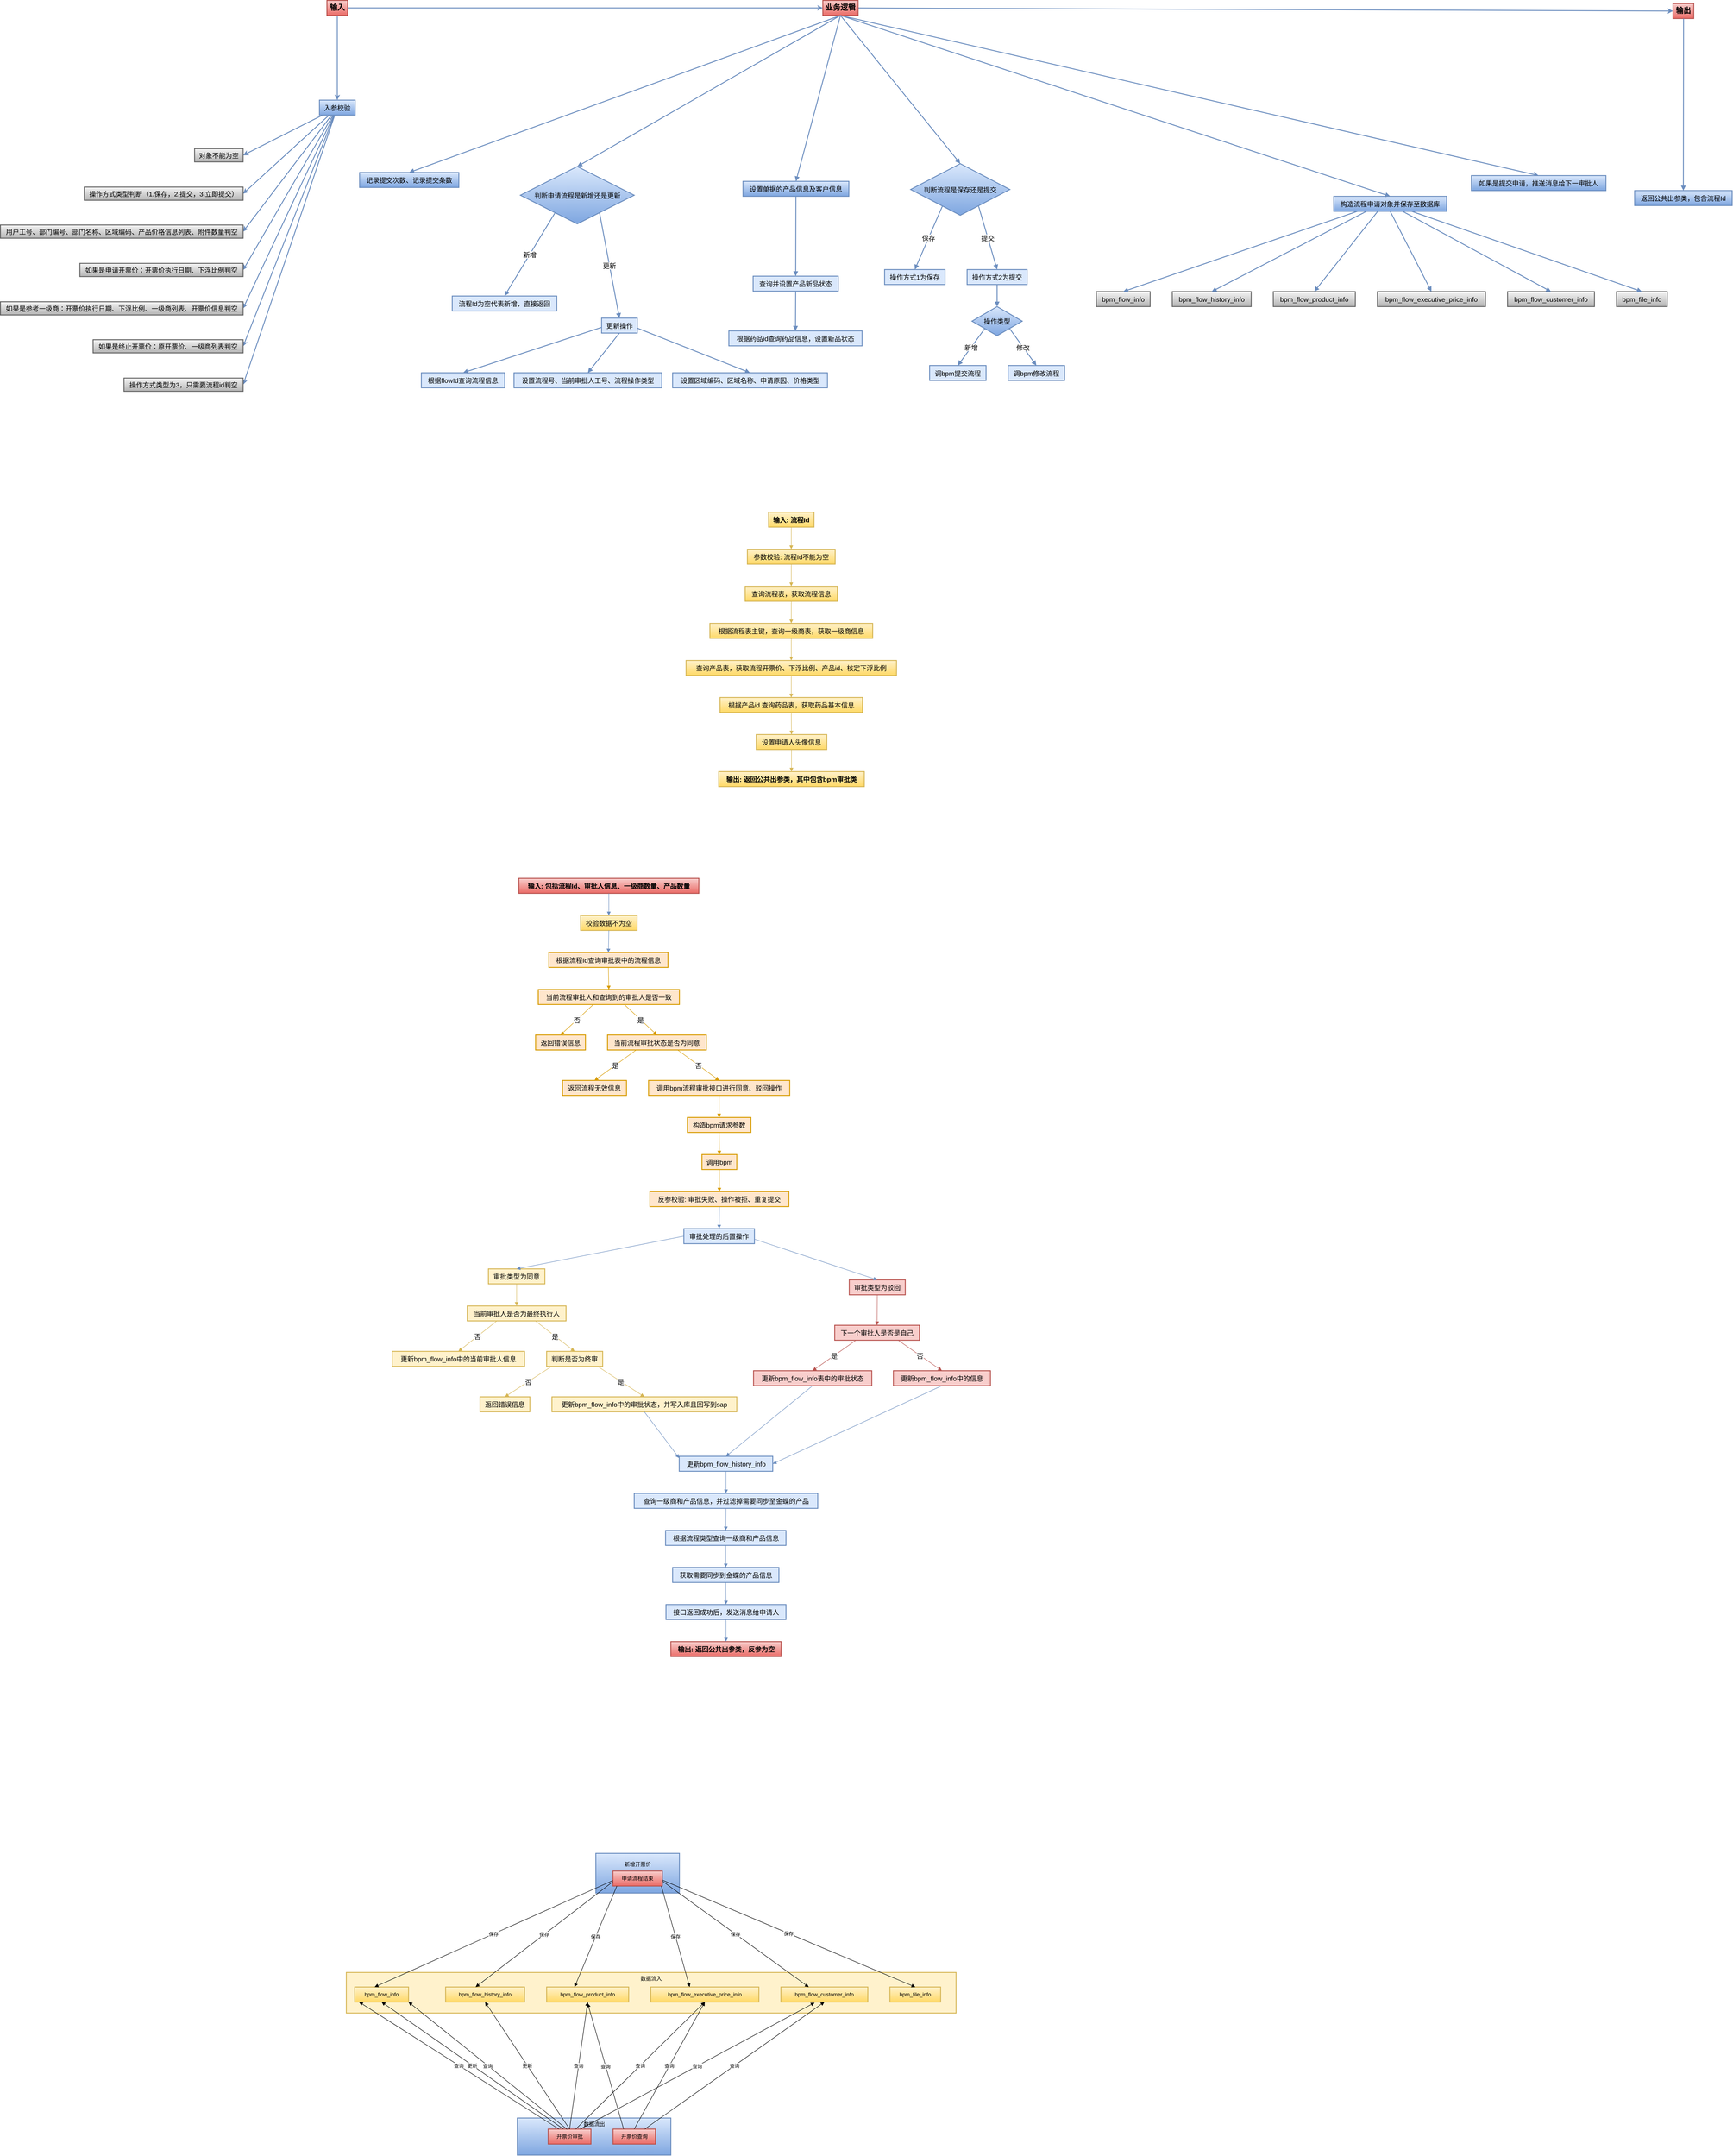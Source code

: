 <mxfile version="24.7.5">
  <diagram name="第 1 页" id="A_LyNrd8wTewdJR7nAxY">
    <mxGraphModel dx="1509" dy="777" grid="1" gridSize="10" guides="1" tooltips="1" connect="1" arrows="1" fold="1" page="1" pageScale="1" pageWidth="827" pageHeight="1169" math="0" shadow="0">
      <root>
        <mxCell id="0" />
        <mxCell id="1" parent="0" />
        <mxCell id="haKMsC9-IgqyvuB2g84w-221" style="rounded=0;orthogonalLoop=1;jettySize=auto;html=1;entryX=0;entryY=0.5;entryDx=0;entryDy=0;fontSize=17;strokeWidth=2;strokeColor=#6c8ebf;fillColor=#dae8fc;fontStyle=1" parent="1" source="haKMsC9-IgqyvuB2g84w-141" target="haKMsC9-IgqyvuB2g84w-150" edge="1">
          <mxGeometry relative="1" as="geometry" />
        </mxCell>
        <mxCell id="haKMsC9-IgqyvuB2g84w-224" style="edgeStyle=orthogonalEdgeStyle;rounded=0;orthogonalLoop=1;jettySize=auto;html=1;entryX=0.5;entryY=0;entryDx=0;entryDy=0;strokeWidth=2;strokeColor=#6c8ebf;fillColor=#dae8fc;" parent="1" source="haKMsC9-IgqyvuB2g84w-141" target="haKMsC9-IgqyvuB2g84w-142" edge="1">
          <mxGeometry relative="1" as="geometry" />
        </mxCell>
        <mxCell id="haKMsC9-IgqyvuB2g84w-141" value="输入" style="whiteSpace=wrap;strokeWidth=2;fontSize=17;fillColor=#f8cecc;strokeColor=#b85450;gradientColor=#ea6b66;fontStyle=1" parent="1" vertex="1">
          <mxGeometry x="1006" y="120" width="47" height="34" as="geometry" />
        </mxCell>
        <mxCell id="haKMsC9-IgqyvuB2g84w-226" style="rounded=0;orthogonalLoop=1;jettySize=auto;html=1;entryX=1;entryY=0.5;entryDx=0;entryDy=0;strokeWidth=2;fillColor=#dae8fc;strokeColor=#6c8ebf;" parent="1" source="haKMsC9-IgqyvuB2g84w-142" target="haKMsC9-IgqyvuB2g84w-143" edge="1">
          <mxGeometry relative="1" as="geometry" />
        </mxCell>
        <mxCell id="haKMsC9-IgqyvuB2g84w-227" style="rounded=0;orthogonalLoop=1;jettySize=auto;html=1;entryX=1;entryY=0.5;entryDx=0;entryDy=0;strokeWidth=2;fillColor=#dae8fc;strokeColor=#6c8ebf;" parent="1" source="haKMsC9-IgqyvuB2g84w-142" target="haKMsC9-IgqyvuB2g84w-144" edge="1">
          <mxGeometry relative="1" as="geometry" />
        </mxCell>
        <mxCell id="haKMsC9-IgqyvuB2g84w-228" style="rounded=0;orthogonalLoop=1;jettySize=auto;html=1;entryX=1;entryY=0.5;entryDx=0;entryDy=0;strokeWidth=2;fillColor=#dae8fc;strokeColor=#6c8ebf;" parent="1" source="haKMsC9-IgqyvuB2g84w-142" target="haKMsC9-IgqyvuB2g84w-145" edge="1">
          <mxGeometry relative="1" as="geometry" />
        </mxCell>
        <mxCell id="haKMsC9-IgqyvuB2g84w-229" style="rounded=0;orthogonalLoop=1;jettySize=auto;html=1;entryX=1;entryY=0.5;entryDx=0;entryDy=0;strokeWidth=2;fillColor=#dae8fc;strokeColor=#6c8ebf;" parent="1" source="haKMsC9-IgqyvuB2g84w-142" target="haKMsC9-IgqyvuB2g84w-146" edge="1">
          <mxGeometry relative="1" as="geometry" />
        </mxCell>
        <mxCell id="haKMsC9-IgqyvuB2g84w-230" style="rounded=0;orthogonalLoop=1;jettySize=auto;html=1;entryX=1;entryY=0.5;entryDx=0;entryDy=0;strokeWidth=2;fillColor=#dae8fc;strokeColor=#6c8ebf;" parent="1" source="haKMsC9-IgqyvuB2g84w-142" target="haKMsC9-IgqyvuB2g84w-147" edge="1">
          <mxGeometry relative="1" as="geometry" />
        </mxCell>
        <mxCell id="haKMsC9-IgqyvuB2g84w-231" style="rounded=0;orthogonalLoop=1;jettySize=auto;html=1;entryX=1;entryY=0.5;entryDx=0;entryDy=0;strokeWidth=2;fillColor=#dae8fc;strokeColor=#6c8ebf;" parent="1" source="haKMsC9-IgqyvuB2g84w-142" target="haKMsC9-IgqyvuB2g84w-148" edge="1">
          <mxGeometry relative="1" as="geometry" />
        </mxCell>
        <mxCell id="haKMsC9-IgqyvuB2g84w-232" style="rounded=0;orthogonalLoop=1;jettySize=auto;html=1;entryX=1;entryY=0.5;entryDx=0;entryDy=0;strokeWidth=2;fillColor=#dae8fc;strokeColor=#6c8ebf;" parent="1" source="haKMsC9-IgqyvuB2g84w-142" target="haKMsC9-IgqyvuB2g84w-149" edge="1">
          <mxGeometry relative="1" as="geometry" />
        </mxCell>
        <mxCell id="haKMsC9-IgqyvuB2g84w-142" value="入参校验" style="whiteSpace=wrap;strokeWidth=2;fontSize=15;fillColor=#dae8fc;strokeColor=#6c8ebf;gradientColor=#7ea6e0;" parent="1" vertex="1">
          <mxGeometry x="989" y="346" width="81" height="34" as="geometry" />
        </mxCell>
        <mxCell id="haKMsC9-IgqyvuB2g84w-143" value="对象不能为空" style="whiteSpace=wrap;strokeWidth=2;fontSize=15;fillColor=#f5f5f5;strokeColor=#666666;gradientColor=#b3b3b3;" parent="1" vertex="1">
          <mxGeometry x="706" y="456" width="110" height="30" as="geometry" />
        </mxCell>
        <mxCell id="haKMsC9-IgqyvuB2g84w-144" value="操作方式类型判断（1.保存，2.提交，3.立即提交）" style="whiteSpace=wrap;strokeWidth=2;fontSize=15;fillColor=#f5f5f5;strokeColor=#666666;gradientColor=#b3b3b3;" parent="1" vertex="1">
          <mxGeometry x="456" y="543" width="360" height="30" as="geometry" />
        </mxCell>
        <mxCell id="haKMsC9-IgqyvuB2g84w-145" value="用户工号、部门编号、部门名称、区域编码、产品价格信息列表、附件数量判空" style="whiteSpace=wrap;strokeWidth=2;fontSize=15;fillColor=#f5f5f5;strokeColor=#666666;gradientColor=#b3b3b3;" parent="1" vertex="1">
          <mxGeometry x="266" y="629" width="550" height="30" as="geometry" />
        </mxCell>
        <mxCell id="haKMsC9-IgqyvuB2g84w-146" value="如果是申请开票价：开票价执行日期、下浮比例判空" style="whiteSpace=wrap;strokeWidth=2;fontSize=15;fillColor=#f5f5f5;strokeColor=#666666;gradientColor=#b3b3b3;" parent="1" vertex="1">
          <mxGeometry x="446" y="716" width="370" height="30" as="geometry" />
        </mxCell>
        <mxCell id="haKMsC9-IgqyvuB2g84w-147" value="如果是参考一级商：开票价执行日期、下浮比例、一级商列表、开票价信息判空" style="whiteSpace=wrap;strokeWidth=2;fontSize=15;fillColor=#f5f5f5;strokeColor=#666666;gradientColor=#b3b3b3;" parent="1" vertex="1">
          <mxGeometry x="266" y="803" width="550" height="30" as="geometry" />
        </mxCell>
        <mxCell id="haKMsC9-IgqyvuB2g84w-148" value="如果是终止开票价：原开票价、一级商列表判空" style="whiteSpace=wrap;strokeWidth=2;fontSize=15;fillColor=#f5f5f5;strokeColor=#666666;gradientColor=#b3b3b3;" parent="1" vertex="1">
          <mxGeometry x="476" y="889" width="340" height="30" as="geometry" />
        </mxCell>
        <mxCell id="haKMsC9-IgqyvuB2g84w-149" value="操作方式类型为3，只需要流程id判空" style="whiteSpace=wrap;strokeWidth=2;fontSize=15;fillColor=#f5f5f5;strokeColor=#666666;gradientColor=#b3b3b3;" parent="1" vertex="1">
          <mxGeometry x="546" y="976" width="270" height="30" as="geometry" />
        </mxCell>
        <mxCell id="haKMsC9-IgqyvuB2g84w-219" style="rounded=0;orthogonalLoop=1;jettySize=auto;html=1;entryX=0;entryY=0.5;entryDx=0;entryDy=0;fontSize=17;strokeWidth=2;strokeColor=#6c8ebf;fillColor=#dae8fc;fontStyle=1" parent="1" source="haKMsC9-IgqyvuB2g84w-150" target="haKMsC9-IgqyvuB2g84w-175" edge="1">
          <mxGeometry relative="1" as="geometry">
            <mxPoint x="3350" y="150" as="targetPoint" />
          </mxGeometry>
        </mxCell>
        <mxCell id="haKMsC9-IgqyvuB2g84w-234" style="rounded=0;orthogonalLoop=1;jettySize=auto;html=1;entryX=0.5;entryY=0;entryDx=0;entryDy=0;exitX=0.5;exitY=1;exitDx=0;exitDy=0;strokeWidth=2;strokeColor=#6c8ebf;fillColor=#dae8fc;" parent="1" source="haKMsC9-IgqyvuB2g84w-150" target="haKMsC9-IgqyvuB2g84w-174" edge="1">
          <mxGeometry relative="1" as="geometry" />
        </mxCell>
        <mxCell id="haKMsC9-IgqyvuB2g84w-150" value="业务逻辑" style="whiteSpace=wrap;strokeWidth=2;fontSize=17;fillColor=#f8cecc;strokeColor=#b85450;gradientColor=#ea6b66;fontStyle=1" parent="1" vertex="1">
          <mxGeometry x="2130" y="120" width="80" height="34" as="geometry" />
        </mxCell>
        <mxCell id="haKMsC9-IgqyvuB2g84w-151" value="记录提交次数、记录提交条数" style="whiteSpace=wrap;strokeWidth=2;fontSize=15;fillColor=#dae8fc;strokeColor=#6c8ebf;gradientColor=#7ea6e0;" parent="1" vertex="1">
          <mxGeometry x="1080" y="510" width="225" height="34" as="geometry" />
        </mxCell>
        <mxCell id="haKMsC9-IgqyvuB2g84w-152" value="判断申请流程是新增还是更新" style="rhombus;strokeWidth=2;whiteSpace=wrap;fontSize=15;strokeColor=#6c8ebf;fillColor=#dae8fc;gradientColor=#7ea6e0;" parent="1" vertex="1">
          <mxGeometry x="1444.5" y="496.5" width="258" height="130" as="geometry" />
        </mxCell>
        <mxCell id="haKMsC9-IgqyvuB2g84w-153" value="流程Id为空代表新增，直接返回" style="whiteSpace=wrap;strokeWidth=2;fontSize=15;strokeColor=#6c8ebf;fillColor=#dae8fc;" parent="1" vertex="1">
          <mxGeometry x="1290" y="790" width="237" height="34" as="geometry" />
        </mxCell>
        <mxCell id="haKMsC9-IgqyvuB2g84w-154" value="更新操作" style="whiteSpace=wrap;strokeWidth=2;fontSize=15;strokeColor=#6c8ebf;fillColor=#dae8fc;" parent="1" vertex="1">
          <mxGeometry x="1628.5" y="840" width="81" height="34" as="geometry" />
        </mxCell>
        <mxCell id="haKMsC9-IgqyvuB2g84w-155" value="根据flowId查询流程信息" style="whiteSpace=wrap;strokeWidth=2;fontSize=15;strokeColor=#6c8ebf;fillColor=#dae8fc;" parent="1" vertex="1">
          <mxGeometry x="1220" y="964" width="189" height="34" as="geometry" />
        </mxCell>
        <mxCell id="haKMsC9-IgqyvuB2g84w-156" value="设置流程号、当前审批人工号、流程操作类型" style="whiteSpace=wrap;strokeWidth=2;fontSize=15;strokeColor=#6c8ebf;fillColor=#dae8fc;" parent="1" vertex="1">
          <mxGeometry x="1430" y="964" width="335" height="34" as="geometry" />
        </mxCell>
        <mxCell id="haKMsC9-IgqyvuB2g84w-157" value="设置区域编码、区域名称、申请原因、价格类型" style="whiteSpace=wrap;strokeWidth=2;fontSize=15;strokeColor=#6c8ebf;fillColor=#dae8fc;" parent="1" vertex="1">
          <mxGeometry x="1789.5" y="964" width="351" height="34" as="geometry" />
        </mxCell>
        <mxCell id="haKMsC9-IgqyvuB2g84w-158" value="设置单据的产品信息及客户信息" style="whiteSpace=wrap;strokeWidth=2;fontSize=15;strokeColor=#6c8ebf;fillColor=#dae8fc;gradientColor=#7ea6e0;" parent="1" vertex="1">
          <mxGeometry x="1949" y="530" width="240" height="34" as="geometry" />
        </mxCell>
        <mxCell id="haKMsC9-IgqyvuB2g84w-159" value="查询并设置产品新品状态" style="whiteSpace=wrap;strokeWidth=2;fontSize=15;strokeColor=#6c8ebf;fillColor=#dae8fc;" parent="1" vertex="1">
          <mxGeometry x="1972" y="745" width="193" height="34" as="geometry" />
        </mxCell>
        <mxCell id="haKMsC9-IgqyvuB2g84w-160" value="根据药品id查询药品信息，设置新品状态" style="whiteSpace=wrap;strokeWidth=2;fontSize=15;strokeColor=#6c8ebf;fillColor=#dae8fc;" parent="1" vertex="1">
          <mxGeometry x="1917" y="869" width="302" height="34" as="geometry" />
        </mxCell>
        <mxCell id="haKMsC9-IgqyvuB2g84w-161" value="判断流程是保存还是提交" style="rhombus;strokeWidth=2;whiteSpace=wrap;fontSize=15;strokeColor=#6c8ebf;fillColor=#dae8fc;gradientColor=#7ea6e0;" parent="1" vertex="1">
          <mxGeometry x="2329" y="490" width="225" height="117" as="geometry" />
        </mxCell>
        <mxCell id="haKMsC9-IgqyvuB2g84w-162" value="操作方式1为保存" style="whiteSpace=wrap;strokeWidth=2;fontSize=15;strokeColor=#6c8ebf;fillColor=#dae8fc;" parent="1" vertex="1">
          <mxGeometry x="2270" y="730" width="137" height="34" as="geometry" />
        </mxCell>
        <mxCell id="haKMsC9-IgqyvuB2g84w-163" value="操作方式2为提交" style="whiteSpace=wrap;strokeWidth=2;fontSize=15;strokeColor=#6c8ebf;fillColor=#dae8fc;" parent="1" vertex="1">
          <mxGeometry x="2457" y="730" width="136" height="34" as="geometry" />
        </mxCell>
        <mxCell id="haKMsC9-IgqyvuB2g84w-164" value="操作类型" style="rhombus;strokeWidth=2;whiteSpace=wrap;fontSize=15;strokeColor=#6c8ebf;fillColor=#dae8fc;gradientColor=#7ea6e0;" parent="1" vertex="1">
          <mxGeometry x="2468" y="814" width="114" height="66" as="geometry" />
        </mxCell>
        <mxCell id="haKMsC9-IgqyvuB2g84w-165" value="调bpm提交流程" style="whiteSpace=wrap;strokeWidth=2;fontSize=15;strokeColor=#6c8ebf;fillColor=#dae8fc;" parent="1" vertex="1">
          <mxGeometry x="2372" y="947.5" width="128" height="34" as="geometry" />
        </mxCell>
        <mxCell id="haKMsC9-IgqyvuB2g84w-166" value="调bpm修改流程" style="whiteSpace=wrap;strokeWidth=2;fontSize=15;strokeColor=#6c8ebf;fillColor=#dae8fc;" parent="1" vertex="1">
          <mxGeometry x="2550" y="947.5" width="128" height="34" as="geometry" />
        </mxCell>
        <mxCell id="haKMsC9-IgqyvuB2g84w-167" value="构造流程申请对象并保存至数据库" style="whiteSpace=wrap;strokeWidth=2;fontSize=15;strokeColor=#6c8ebf;fillColor=#dae8fc;gradientColor=#7ea6e0;" parent="1" vertex="1">
          <mxGeometry x="3288" y="564" width="256" height="34" as="geometry" />
        </mxCell>
        <mxCell id="haKMsC9-IgqyvuB2g84w-168" value="bpm_flow_info" style="whiteSpace=wrap;strokeWidth=2;fontSize=15;strokeColor=#666666;fillColor=#f5f5f5;gradientColor=#b3b3b3;" parent="1" vertex="1">
          <mxGeometry x="2750" y="780" width="122" height="34" as="geometry" />
        </mxCell>
        <mxCell id="haKMsC9-IgqyvuB2g84w-169" value="bpm_flow_history_info" style="whiteSpace=wrap;strokeWidth=2;fontSize=15;strokeColor=#666666;fillColor=#f5f5f5;gradientColor=#b3b3b3;" parent="1" vertex="1">
          <mxGeometry x="2922" y="780" width="179" height="34" as="geometry" />
        </mxCell>
        <mxCell id="haKMsC9-IgqyvuB2g84w-170" value="bpm_flow_product_info" style="whiteSpace=wrap;strokeWidth=2;fontSize=15;strokeColor=#666666;fillColor=#f5f5f5;gradientColor=#b3b3b3;" parent="1" vertex="1">
          <mxGeometry x="3151" y="780" width="186" height="34" as="geometry" />
        </mxCell>
        <mxCell id="haKMsC9-IgqyvuB2g84w-171" value="bpm_flow_executive_price_info" style="whiteSpace=wrap;strokeWidth=2;fontSize=15;strokeColor=#666666;fillColor=#f5f5f5;gradientColor=#b3b3b3;" parent="1" vertex="1">
          <mxGeometry x="3387" y="780" width="245" height="34" as="geometry" />
        </mxCell>
        <mxCell id="haKMsC9-IgqyvuB2g84w-172" value="bpm_flow_customer_info" style="whiteSpace=wrap;strokeWidth=2;fontSize=15;strokeColor=#666666;fillColor=#f5f5f5;gradientColor=#b3b3b3;" parent="1" vertex="1">
          <mxGeometry x="3682" y="780" width="197" height="34" as="geometry" />
        </mxCell>
        <mxCell id="haKMsC9-IgqyvuB2g84w-173" value="bpm_file_info" style="whiteSpace=wrap;strokeWidth=2;fontSize=15;strokeColor=#666666;fillColor=#f5f5f5;gradientColor=#b3b3b3;" parent="1" vertex="1">
          <mxGeometry x="3929" y="780" width="115" height="34" as="geometry" />
        </mxCell>
        <mxCell id="haKMsC9-IgqyvuB2g84w-174" value="如果是提交申请，推送消息给下一审批人" style="whiteSpace=wrap;strokeWidth=2;fontSize=15;strokeColor=#6c8ebf;fillColor=#dae8fc;gradientColor=#7ea6e0;" parent="1" vertex="1">
          <mxGeometry x="3600" y="517" width="305" height="34" as="geometry" />
        </mxCell>
        <mxCell id="haKMsC9-IgqyvuB2g84w-175" value="输出" style="whiteSpace=wrap;strokeWidth=2;fontSize=17;fillColor=#f8cecc;strokeColor=#b85450;gradientColor=#ea6b66;fontStyle=1" parent="1" vertex="1">
          <mxGeometry x="4057" y="127" width="47" height="34" as="geometry" />
        </mxCell>
        <mxCell id="haKMsC9-IgqyvuB2g84w-176" value="返回公共出参类，包含流程Id" style="whiteSpace=wrap;strokeWidth=2;fontSize=15;strokeColor=#6c8ebf;fillColor=#dae8fc;gradientColor=#7ea6e0;" parent="1" vertex="1">
          <mxGeometry x="3970" y="551" width="221" height="34" as="geometry" />
        </mxCell>
        <mxCell id="haKMsC9-IgqyvuB2g84w-186" value="" style="startArrow=none;endArrow=block;exitX=0.5;exitY=1;entryX=0.5;entryY=0;rounded=0;exitDx=0;exitDy=0;fontSize=15;strokeWidth=2;strokeColor=#6c8ebf;fillColor=#dae8fc;" parent="1" source="haKMsC9-IgqyvuB2g84w-150" target="haKMsC9-IgqyvuB2g84w-151" edge="1">
          <mxGeometry relative="1" as="geometry" />
        </mxCell>
        <mxCell id="haKMsC9-IgqyvuB2g84w-187" value="" style="startArrow=none;endArrow=block;exitX=0.5;exitY=1;entryX=0.5;entryY=0;rounded=0;exitDx=0;exitDy=0;fontSize=15;strokeWidth=2;strokeColor=#6c8ebf;fillColor=#dae8fc;" parent="1" source="haKMsC9-IgqyvuB2g84w-150" target="haKMsC9-IgqyvuB2g84w-152" edge="1">
          <mxGeometry relative="1" as="geometry" />
        </mxCell>
        <mxCell id="haKMsC9-IgqyvuB2g84w-188" value="新增" style="startArrow=none;endArrow=block;exitX=0.18;exitY=1;entryX=0.5;entryY=0;rounded=0;fontSize=15;strokeWidth=2;strokeColor=#6c8ebf;fillColor=#dae8fc;" parent="1" source="haKMsC9-IgqyvuB2g84w-152" target="haKMsC9-IgqyvuB2g84w-153" edge="1">
          <mxGeometry relative="1" as="geometry" />
        </mxCell>
        <mxCell id="haKMsC9-IgqyvuB2g84w-189" value="更新" style="startArrow=none;endArrow=block;exitX=0.82;exitY=1;entryX=0.5;entryY=0;rounded=0;fontSize=15;strokeWidth=2;strokeColor=#6c8ebf;fillColor=#dae8fc;" parent="1" source="haKMsC9-IgqyvuB2g84w-152" target="haKMsC9-IgqyvuB2g84w-154" edge="1">
          <mxGeometry relative="1" as="geometry" />
        </mxCell>
        <mxCell id="haKMsC9-IgqyvuB2g84w-190" value="" style="startArrow=none;endArrow=block;exitX=0;exitY=0.62;entryX=0.5;entryY=0;rounded=0;fontSize=15;strokeWidth=2;strokeColor=#6c8ebf;fillColor=#dae8fc;entryDx=0;entryDy=0;" parent="1" source="haKMsC9-IgqyvuB2g84w-154" target="haKMsC9-IgqyvuB2g84w-155" edge="1">
          <mxGeometry relative="1" as="geometry">
            <mxPoint x="1260" y="964" as="targetPoint" />
          </mxGeometry>
        </mxCell>
        <mxCell id="haKMsC9-IgqyvuB2g84w-191" value="" style="startArrow=none;endArrow=block;exitX=0.5;exitY=1;entryX=0.5;entryY=0;rounded=0;fontSize=15;strokeWidth=2;strokeColor=#6c8ebf;fillColor=#dae8fc;exitDx=0;exitDy=0;" parent="1" source="haKMsC9-IgqyvuB2g84w-154" target="haKMsC9-IgqyvuB2g84w-156" edge="1">
          <mxGeometry relative="1" as="geometry" />
        </mxCell>
        <mxCell id="haKMsC9-IgqyvuB2g84w-192" value="" style="startArrow=none;endArrow=block;exitX=1;exitY=0.67;entryX=0.5;entryY=0;rounded=0;fontSize=15;strokeWidth=2;strokeColor=#6c8ebf;fillColor=#dae8fc;" parent="1" source="haKMsC9-IgqyvuB2g84w-154" target="haKMsC9-IgqyvuB2g84w-157" edge="1">
          <mxGeometry relative="1" as="geometry" />
        </mxCell>
        <mxCell id="haKMsC9-IgqyvuB2g84w-193" value="" style="startArrow=none;endArrow=block;exitX=0.5;exitY=1;entryX=0.5;entryY=0;rounded=0;exitDx=0;exitDy=0;fontSize=15;strokeWidth=2;strokeColor=#6c8ebf;fillColor=#dae8fc;" parent="1" source="haKMsC9-IgqyvuB2g84w-150" target="haKMsC9-IgqyvuB2g84w-158" edge="1">
          <mxGeometry relative="1" as="geometry" />
        </mxCell>
        <mxCell id="haKMsC9-IgqyvuB2g84w-194" value="" style="startArrow=none;endArrow=block;exitX=0.5;exitY=1;entryX=0.5;entryY=0;rounded=0;fontSize=15;strokeWidth=2;strokeColor=#6c8ebf;fillColor=#dae8fc;" parent="1" source="haKMsC9-IgqyvuB2g84w-158" target="haKMsC9-IgqyvuB2g84w-159" edge="1">
          <mxGeometry relative="1" as="geometry" />
        </mxCell>
        <mxCell id="haKMsC9-IgqyvuB2g84w-195" value="" style="startArrow=none;endArrow=block;exitX=0.5;exitY=1;entryX=0.5;entryY=0;rounded=0;fontSize=15;strokeWidth=2;strokeColor=#6c8ebf;fillColor=#dae8fc;" parent="1" source="haKMsC9-IgqyvuB2g84w-159" target="haKMsC9-IgqyvuB2g84w-160" edge="1">
          <mxGeometry relative="1" as="geometry" />
        </mxCell>
        <mxCell id="haKMsC9-IgqyvuB2g84w-196" value="" style="startArrow=none;endArrow=block;entryX=0.5;entryY=0;rounded=0;exitX=0.5;exitY=1;exitDx=0;exitDy=0;fontSize=15;strokeWidth=2;strokeColor=#6c8ebf;fillColor=#dae8fc;" parent="1" source="haKMsC9-IgqyvuB2g84w-150" target="haKMsC9-IgqyvuB2g84w-161" edge="1">
          <mxGeometry relative="1" as="geometry">
            <mxPoint x="2170" y="160" as="sourcePoint" />
          </mxGeometry>
        </mxCell>
        <mxCell id="haKMsC9-IgqyvuB2g84w-197" value="保存" style="startArrow=none;endArrow=block;exitX=0.22;exitY=1;entryX=0.5;entryY=0;rounded=0;fontSize=15;strokeWidth=2;strokeColor=#6c8ebf;fillColor=#dae8fc;" parent="1" source="haKMsC9-IgqyvuB2g84w-161" target="haKMsC9-IgqyvuB2g84w-162" edge="1">
          <mxGeometry relative="1" as="geometry" />
        </mxCell>
        <mxCell id="haKMsC9-IgqyvuB2g84w-198" value="提交" style="startArrow=none;endArrow=block;exitX=0.79;exitY=1;entryX=0.5;entryY=0;rounded=0;fontSize=15;strokeWidth=2;strokeColor=#6c8ebf;fillColor=#dae8fc;" parent="1" source="haKMsC9-IgqyvuB2g84w-161" target="haKMsC9-IgqyvuB2g84w-163" edge="1">
          <mxGeometry relative="1" as="geometry" />
        </mxCell>
        <mxCell id="haKMsC9-IgqyvuB2g84w-199" value="" style="startArrow=none;endArrow=block;exitX=0.5;exitY=1;entryX=0.5;entryY=0;rounded=0;fontSize=15;strokeWidth=2;strokeColor=#6c8ebf;fillColor=#dae8fc;" parent="1" source="haKMsC9-IgqyvuB2g84w-163" target="haKMsC9-IgqyvuB2g84w-164" edge="1">
          <mxGeometry relative="1" as="geometry" />
        </mxCell>
        <mxCell id="haKMsC9-IgqyvuB2g84w-200" value="新增" style="startArrow=none;endArrow=block;exitX=0.02;exitY=1;entryX=0.5;entryY=0;rounded=0;fontSize=15;strokeWidth=2;strokeColor=#6c8ebf;fillColor=#dae8fc;" parent="1" source="haKMsC9-IgqyvuB2g84w-164" target="haKMsC9-IgqyvuB2g84w-165" edge="1">
          <mxGeometry relative="1" as="geometry" />
        </mxCell>
        <mxCell id="haKMsC9-IgqyvuB2g84w-201" value="修改" style="startArrow=none;endArrow=block;exitX=0.99;exitY=1;entryX=0.5;entryY=0;rounded=0;fontSize=15;strokeWidth=2;strokeColor=#6c8ebf;fillColor=#dae8fc;" parent="1" source="haKMsC9-IgqyvuB2g84w-164" target="haKMsC9-IgqyvuB2g84w-166" edge="1">
          <mxGeometry relative="1" as="geometry" />
        </mxCell>
        <mxCell id="haKMsC9-IgqyvuB2g84w-202" value="" style="startArrow=none;endArrow=block;entryX=0.5;entryY=0;rounded=0;exitX=0.5;exitY=1;exitDx=0;exitDy=0;entryDx=0;entryDy=0;fontSize=15;strokeWidth=2;strokeColor=#6c8ebf;fillColor=#dae8fc;" parent="1" source="haKMsC9-IgqyvuB2g84w-150" target="haKMsC9-IgqyvuB2g84w-167" edge="1">
          <mxGeometry relative="1" as="geometry">
            <mxPoint x="2210" y="138" as="sourcePoint" />
            <mxPoint x="3572.0" y="362" as="targetPoint" />
          </mxGeometry>
        </mxCell>
        <mxCell id="haKMsC9-IgqyvuB2g84w-203" value="" style="startArrow=none;endArrow=block;exitX=0.21;exitY=1;entryX=0.5;entryY=0;rounded=0;fontSize=15;strokeWidth=2;strokeColor=#6c8ebf;fillColor=#dae8fc;" parent="1" source="haKMsC9-IgqyvuB2g84w-167" target="haKMsC9-IgqyvuB2g84w-168" edge="1">
          <mxGeometry relative="1" as="geometry" />
        </mxCell>
        <mxCell id="haKMsC9-IgqyvuB2g84w-204" value="" style="startArrow=none;endArrow=block;exitX=0.29;exitY=1;entryX=0.5;entryY=0;rounded=0;fontSize=15;strokeWidth=2;strokeColor=#6c8ebf;fillColor=#dae8fc;" parent="1" source="haKMsC9-IgqyvuB2g84w-167" target="haKMsC9-IgqyvuB2g84w-169" edge="1">
          <mxGeometry relative="1" as="geometry" />
        </mxCell>
        <mxCell id="haKMsC9-IgqyvuB2g84w-205" value="" style="startArrow=none;endArrow=block;exitX=0.39;exitY=1;entryX=0.5;entryY=0;rounded=0;fontSize=15;strokeWidth=2;strokeColor=#6c8ebf;fillColor=#dae8fc;" parent="1" source="haKMsC9-IgqyvuB2g84w-167" target="haKMsC9-IgqyvuB2g84w-170" edge="1">
          <mxGeometry relative="1" as="geometry" />
        </mxCell>
        <mxCell id="haKMsC9-IgqyvuB2g84w-206" value="" style="startArrow=none;endArrow=block;exitX=0.5;exitY=1;entryX=0.5;entryY=0;rounded=0;fontSize=15;strokeWidth=2;strokeColor=#6c8ebf;fillColor=#dae8fc;" parent="1" source="haKMsC9-IgqyvuB2g84w-167" target="haKMsC9-IgqyvuB2g84w-171" edge="1">
          <mxGeometry relative="1" as="geometry" />
        </mxCell>
        <mxCell id="haKMsC9-IgqyvuB2g84w-207" value="" style="startArrow=none;endArrow=block;exitX=0.61;exitY=1;entryX=0.5;entryY=0;rounded=0;fontSize=15;strokeWidth=2;strokeColor=#6c8ebf;fillColor=#dae8fc;" parent="1" source="haKMsC9-IgqyvuB2g84w-167" target="haKMsC9-IgqyvuB2g84w-172" edge="1">
          <mxGeometry relative="1" as="geometry" />
        </mxCell>
        <mxCell id="haKMsC9-IgqyvuB2g84w-208" value="" style="startArrow=none;endArrow=block;exitX=0.69;exitY=1;entryX=0.5;entryY=0;rounded=0;fontSize=15;strokeWidth=2;strokeColor=#6c8ebf;fillColor=#dae8fc;" parent="1" source="haKMsC9-IgqyvuB2g84w-167" target="haKMsC9-IgqyvuB2g84w-173" edge="1">
          <mxGeometry relative="1" as="geometry" />
        </mxCell>
        <mxCell id="haKMsC9-IgqyvuB2g84w-211" value="" style="startArrow=none;endArrow=block;exitX=0.51;exitY=1;entryX=0.5;entryY=0;rounded=0;fontSize=15;strokeWidth=2;strokeColor=#6c8ebf;fillColor=#dae8fc;" parent="1" source="haKMsC9-IgqyvuB2g84w-175" target="haKMsC9-IgqyvuB2g84w-176" edge="1">
          <mxGeometry relative="1" as="geometry" />
        </mxCell>
        <mxCell id="haKMsC9-IgqyvuB2g84w-242" value="输入: 流程Id" style="whiteSpace=wrap;strokeWidth=2;fillColor=#fff2cc;gradientColor=#ffd966;strokeColor=#d6b656;fontStyle=1;fontSize=15;" parent="1" vertex="1">
          <mxGeometry x="2007" y="1280" width="103" height="34" as="geometry" />
        </mxCell>
        <mxCell id="haKMsC9-IgqyvuB2g84w-243" value="参数校验: 流程Id不能为空" style="whiteSpace=wrap;strokeWidth=2;fillColor=#fff2cc;gradientColor=#ffd966;strokeColor=#d6b656;fontSize=15;" parent="1" vertex="1">
          <mxGeometry x="1959" y="1364" width="199" height="34" as="geometry" />
        </mxCell>
        <mxCell id="haKMsC9-IgqyvuB2g84w-244" value="查询流程表，获取流程信息" style="whiteSpace=wrap;strokeWidth=2;fillColor=#fff2cc;gradientColor=#ffd966;strokeColor=#d6b656;fontSize=15;" parent="1" vertex="1">
          <mxGeometry x="1954" y="1448" width="209" height="34" as="geometry" />
        </mxCell>
        <mxCell id="haKMsC9-IgqyvuB2g84w-245" value="根据流程表主键，查询一级商表，获取一级商信息" style="whiteSpace=wrap;strokeWidth=2;fillColor=#fff2cc;gradientColor=#ffd966;strokeColor=#d6b656;fontSize=15;" parent="1" vertex="1">
          <mxGeometry x="1874" y="1532" width="369" height="34" as="geometry" />
        </mxCell>
        <mxCell id="haKMsC9-IgqyvuB2g84w-246" value="查询产品表，获取流程开票价、下浮比例、产品id、核定下浮比例" style="whiteSpace=wrap;strokeWidth=2;fillColor=#fff2cc;gradientColor=#ffd966;strokeColor=#d6b656;fontSize=15;" parent="1" vertex="1">
          <mxGeometry x="1820" y="1616" width="477" height="34" as="geometry" />
        </mxCell>
        <mxCell id="haKMsC9-IgqyvuB2g84w-247" value="根据产品id 查询药品表，获取药品基本信息" style="whiteSpace=wrap;strokeWidth=2;fillColor=#fff2cc;gradientColor=#ffd966;strokeColor=#d6b656;fontSize=15;" parent="1" vertex="1">
          <mxGeometry x="1897" y="1700" width="323" height="34" as="geometry" />
        </mxCell>
        <mxCell id="haKMsC9-IgqyvuB2g84w-248" value="设置申请人头像信息" style="whiteSpace=wrap;strokeWidth=2;fillColor=#fff2cc;gradientColor=#ffd966;strokeColor=#d6b656;fontSize=15;" parent="1" vertex="1">
          <mxGeometry x="1979" y="1784" width="160" height="34" as="geometry" />
        </mxCell>
        <mxCell id="haKMsC9-IgqyvuB2g84w-249" value="输出: 返回公共出参类，其中包含bpm审批类" style="whiteSpace=wrap;strokeWidth=2;fillColor=#fff2cc;gradientColor=#ffd966;strokeColor=#d6b656;fontStyle=1;fontSize=15;" parent="1" vertex="1">
          <mxGeometry x="1894" y="1868" width="330" height="34" as="geometry" />
        </mxCell>
        <mxCell id="haKMsC9-IgqyvuB2g84w-250" value="" style="curved=1;startArrow=none;endArrow=block;exitX=0.5;exitY=1;entryX=0.5;entryY=0;rounded=0;fillColor=#fff2cc;gradientColor=#ffd966;strokeColor=#d6b656;fontSize=15;" parent="1" source="haKMsC9-IgqyvuB2g84w-242" target="haKMsC9-IgqyvuB2g84w-243" edge="1">
          <mxGeometry relative="1" as="geometry">
            <Array as="points" />
          </mxGeometry>
        </mxCell>
        <mxCell id="haKMsC9-IgqyvuB2g84w-251" value="" style="curved=1;startArrow=none;endArrow=block;exitX=0.5;exitY=1;entryX=0.5;entryY=0;rounded=0;fillColor=#fff2cc;gradientColor=#ffd966;strokeColor=#d6b656;fontSize=15;" parent="1" source="haKMsC9-IgqyvuB2g84w-243" target="haKMsC9-IgqyvuB2g84w-244" edge="1">
          <mxGeometry relative="1" as="geometry">
            <Array as="points" />
          </mxGeometry>
        </mxCell>
        <mxCell id="haKMsC9-IgqyvuB2g84w-252" value="" style="curved=1;startArrow=none;endArrow=block;exitX=0.5;exitY=1;entryX=0.5;entryY=0;rounded=0;fillColor=#fff2cc;gradientColor=#ffd966;strokeColor=#d6b656;fontSize=15;" parent="1" source="haKMsC9-IgqyvuB2g84w-244" target="haKMsC9-IgqyvuB2g84w-245" edge="1">
          <mxGeometry relative="1" as="geometry">
            <Array as="points" />
          </mxGeometry>
        </mxCell>
        <mxCell id="haKMsC9-IgqyvuB2g84w-253" value="" style="curved=1;startArrow=none;endArrow=block;exitX=0.5;exitY=1;entryX=0.5;entryY=0;rounded=0;fillColor=#fff2cc;gradientColor=#ffd966;strokeColor=#d6b656;fontSize=15;" parent="1" source="haKMsC9-IgqyvuB2g84w-245" target="haKMsC9-IgqyvuB2g84w-246" edge="1">
          <mxGeometry relative="1" as="geometry">
            <Array as="points" />
          </mxGeometry>
        </mxCell>
        <mxCell id="haKMsC9-IgqyvuB2g84w-254" value="" style="curved=1;startArrow=none;endArrow=block;exitX=0.5;exitY=1;entryX=0.5;entryY=0;rounded=0;fillColor=#fff2cc;gradientColor=#ffd966;strokeColor=#d6b656;fontSize=15;" parent="1" source="haKMsC9-IgqyvuB2g84w-246" target="haKMsC9-IgqyvuB2g84w-247" edge="1">
          <mxGeometry relative="1" as="geometry">
            <Array as="points" />
          </mxGeometry>
        </mxCell>
        <mxCell id="haKMsC9-IgqyvuB2g84w-255" value="" style="curved=1;startArrow=none;endArrow=block;exitX=0.5;exitY=1;entryX=0.5;entryY=0;rounded=0;fillColor=#fff2cc;gradientColor=#ffd966;strokeColor=#d6b656;fontSize=15;" parent="1" source="haKMsC9-IgqyvuB2g84w-247" target="haKMsC9-IgqyvuB2g84w-248" edge="1">
          <mxGeometry relative="1" as="geometry">
            <Array as="points" />
          </mxGeometry>
        </mxCell>
        <mxCell id="haKMsC9-IgqyvuB2g84w-256" value="" style="curved=1;startArrow=none;endArrow=block;exitX=0.5;exitY=1;entryX=0.5;entryY=0;rounded=0;fillColor=#fff2cc;gradientColor=#ffd966;strokeColor=#d6b656;fontSize=15;" parent="1" source="haKMsC9-IgqyvuB2g84w-248" target="haKMsC9-IgqyvuB2g84w-249" edge="1">
          <mxGeometry relative="1" as="geometry">
            <Array as="points" />
          </mxGeometry>
        </mxCell>
        <mxCell id="lH5snU8LzU__ORuN9sCt-2" value="输入: 包括流程Id、审批人信息、一级商数量、产品数量" style="whiteSpace=wrap;strokeWidth=2;fillColor=#f8cecc;strokeColor=#b85450;gradientColor=#ea6b66;fontSize=15;fontStyle=1" parent="1" vertex="1">
          <mxGeometry x="1441" y="2110" width="408" height="34" as="geometry" />
        </mxCell>
        <mxCell id="lH5snU8LzU__ORuN9sCt-3" value="校验数据不为空" style="whiteSpace=wrap;strokeWidth=2;fillColor=#fff2cc;strokeColor=#d6b656;gradientColor=#ffd966;fontSize=15;" parent="1" vertex="1">
          <mxGeometry x="1581" y="2194" width="128" height="34" as="geometry" />
        </mxCell>
        <mxCell id="lH5snU8LzU__ORuN9sCt-4" value="根据流程Id查询审批表中的流程信息" style="whiteSpace=wrap;strokeWidth=2;fillColor=#ffe6cc;strokeColor=#d79b00;fontSize=15;" parent="1" vertex="1">
          <mxGeometry x="1509" y="2278" width="270" height="34" as="geometry" />
        </mxCell>
        <mxCell id="lH5snU8LzU__ORuN9sCt-5" value="当前流程审批人和查询到的审批人是否一致" style="whiteSpace=wrap;strokeWidth=2;fillColor=#ffe6cc;strokeColor=#d79b00;fontSize=15;" parent="1" vertex="1">
          <mxGeometry x="1485" y="2362" width="320" height="34" as="geometry" />
        </mxCell>
        <mxCell id="lH5snU8LzU__ORuN9sCt-6" value="返回错误信息" style="whiteSpace=wrap;strokeWidth=2;fillColor=#ffe6cc;strokeColor=#d79b00;fontSize=15;" parent="1" vertex="1">
          <mxGeometry x="1479" y="2465" width="113" height="34" as="geometry" />
        </mxCell>
        <mxCell id="lH5snU8LzU__ORuN9sCt-7" value="当前流程审批状态是否为同意" style="whiteSpace=wrap;strokeWidth=2;fillColor=#ffe6cc;strokeColor=#d79b00;fontSize=15;" parent="1" vertex="1">
          <mxGeometry x="1642" y="2465" width="224" height="34" as="geometry" />
        </mxCell>
        <mxCell id="lH5snU8LzU__ORuN9sCt-8" value="返回流程无效信息" style="whiteSpace=wrap;strokeWidth=2;fillColor=#ffe6cc;strokeColor=#d79b00;fontSize=15;" parent="1" vertex="1">
          <mxGeometry x="1540" y="2568" width="145" height="34" as="geometry" />
        </mxCell>
        <mxCell id="lH5snU8LzU__ORuN9sCt-9" value="调用bpm流程审批接口进行同意、驳回操作" style="whiteSpace=wrap;strokeWidth=2;fillColor=#ffe6cc;strokeColor=#d79b00;fontSize=15;" parent="1" vertex="1">
          <mxGeometry x="1735" y="2568" width="320" height="34" as="geometry" />
        </mxCell>
        <mxCell id="lH5snU8LzU__ORuN9sCt-10" value="构造bpm请求参数" style="whiteSpace=wrap;strokeWidth=2;fillColor=#ffe6cc;strokeColor=#d79b00;fontSize=15;" parent="1" vertex="1">
          <mxGeometry x="1823" y="2652" width="144" height="34" as="geometry" />
        </mxCell>
        <mxCell id="lH5snU8LzU__ORuN9sCt-11" value="调用bpm" style="whiteSpace=wrap;strokeWidth=2;fillColor=#ffe6cc;strokeColor=#d79b00;fontSize=15;" parent="1" vertex="1">
          <mxGeometry x="1856" y="2736" width="79" height="34" as="geometry" />
        </mxCell>
        <mxCell id="lH5snU8LzU__ORuN9sCt-12" value="反参校验: 审批失败、操作被拒、重复提交" style="whiteSpace=wrap;strokeWidth=2;fillColor=#ffe6cc;strokeColor=#d79b00;fontSize=15;" parent="1" vertex="1">
          <mxGeometry x="1738" y="2820" width="315" height="34" as="geometry" />
        </mxCell>
        <mxCell id="lH5snU8LzU__ORuN9sCt-13" value="审批处理的后置操作" style="whiteSpace=wrap;strokeWidth=2;fillColor=#dae8fc;strokeColor=#6c8ebf;fontSize=15;" parent="1" vertex="1">
          <mxGeometry x="1815" y="2904" width="160" height="34" as="geometry" />
        </mxCell>
        <mxCell id="lH5snU8LzU__ORuN9sCt-14" value="审批类型为同意" style="whiteSpace=wrap;strokeWidth=2;fillColor=#fff2cc;strokeColor=#d6b656;fontSize=15;" parent="1" vertex="1">
          <mxGeometry x="1372" y="2995.14" width="128" height="34" as="geometry" />
        </mxCell>
        <mxCell id="lH5snU8LzU__ORuN9sCt-15" value="审批类型为驳回" style="whiteSpace=wrap;strokeWidth=2;fillColor=#f8cecc;strokeColor=#b85450;fontSize=15;" parent="1" vertex="1">
          <mxGeometry x="2189.92" y="3020" width="127" height="34" as="geometry" />
        </mxCell>
        <mxCell id="lH5snU8LzU__ORuN9sCt-16" value="当前审批人是否为最终执行人" style="whiteSpace=wrap;strokeWidth=2;fillColor=#fff2cc;strokeColor=#d6b656;fontSize=15;" parent="1" vertex="1">
          <mxGeometry x="1324" y="3079.14" width="224" height="34" as="geometry" />
        </mxCell>
        <mxCell id="lH5snU8LzU__ORuN9sCt-17" value="更新bpm_flow_info中的当前审批人信息" style="whiteSpace=wrap;strokeWidth=2;fillColor=#fff2cc;strokeColor=#d6b656;fontSize=15;" parent="1" vertex="1">
          <mxGeometry x="1154" y="3182.14" width="300" height="34" as="geometry" />
        </mxCell>
        <mxCell id="lH5snU8LzU__ORuN9sCt-18" value="判断是否为终审" style="whiteSpace=wrap;strokeWidth=2;fillColor=#fff2cc;strokeColor=#d6b656;fontSize=15;" parent="1" vertex="1">
          <mxGeometry x="1504" y="3182.14" width="127" height="34" as="geometry" />
        </mxCell>
        <mxCell id="lH5snU8LzU__ORuN9sCt-19" value="返回错误信息" style="whiteSpace=wrap;strokeWidth=2;fillColor=#fff2cc;strokeColor=#d6b656;fontSize=15;" parent="1" vertex="1">
          <mxGeometry x="1353" y="3285.14" width="113" height="34" as="geometry" />
        </mxCell>
        <mxCell id="lH5snU8LzU__ORuN9sCt-20" value="更新bpm_flow_info中的审批状态，并写入库且回写到sap" style="whiteSpace=wrap;strokeWidth=2;fillColor=#fff2cc;strokeColor=#d6b656;fontSize=15;" parent="1" vertex="1">
          <mxGeometry x="1516" y="3285.14" width="419" height="34" as="geometry" />
        </mxCell>
        <mxCell id="lH5snU8LzU__ORuN9sCt-21" value="下一个审批人是否是自己" style="whiteSpace=wrap;strokeWidth=2;fillColor=#f8cecc;strokeColor=#b85450;fontSize=15;" parent="1" vertex="1">
          <mxGeometry x="2156.92" y="3123" width="192" height="34" as="geometry" />
        </mxCell>
        <mxCell id="lH5snU8LzU__ORuN9sCt-22" value="更新bpm_flow_info表中的审批状态" style="whiteSpace=wrap;strokeWidth=2;fillColor=#f8cecc;strokeColor=#b85450;fontSize=15;" parent="1" vertex="1">
          <mxGeometry x="1972.92" y="3226" width="268" height="34" as="geometry" />
        </mxCell>
        <mxCell id="lH5snU8LzU__ORuN9sCt-23" value="更新bpm_flow_info中的信息" style="whiteSpace=wrap;strokeWidth=2;fillColor=#f8cecc;strokeColor=#b85450;fontSize=15;" parent="1" vertex="1">
          <mxGeometry x="2289.92" y="3226" width="220" height="34" as="geometry" />
        </mxCell>
        <mxCell id="lH5snU8LzU__ORuN9sCt-24" value="更新bpm_flow_history_info" style="whiteSpace=wrap;strokeWidth=2;fillColor=#dae8fc;strokeColor=#6c8ebf;fontSize=15;" parent="1" vertex="1">
          <mxGeometry x="1804.5" y="3420" width="212" height="34" as="geometry" />
        </mxCell>
        <mxCell id="lH5snU8LzU__ORuN9sCt-25" value="查询一级商和产品信息，并过滤掉需要同步至金蝶的产品" style="whiteSpace=wrap;strokeWidth=2;fillColor=#dae8fc;strokeColor=#6c8ebf;fontSize=15;" parent="1" vertex="1">
          <mxGeometry x="1702.5" y="3504" width="416" height="34" as="geometry" />
        </mxCell>
        <mxCell id="lH5snU8LzU__ORuN9sCt-26" value="根据流程类型查询一级商和产品信息" style="whiteSpace=wrap;strokeWidth=2;fillColor=#dae8fc;strokeColor=#6c8ebf;fontSize=15;" parent="1" vertex="1">
          <mxGeometry x="1773.5" y="3588" width="273" height="34" as="geometry" />
        </mxCell>
        <mxCell id="lH5snU8LzU__ORuN9sCt-27" value="获取需要同步到金蝶的产品信息" style="whiteSpace=wrap;strokeWidth=2;fillColor=#dae8fc;strokeColor=#6c8ebf;fontSize=15;" parent="1" vertex="1">
          <mxGeometry x="1789.5" y="3672" width="241" height="34" as="geometry" />
        </mxCell>
        <mxCell id="lH5snU8LzU__ORuN9sCt-28" value="接口返回成功后，发送消息给申请人" style="whiteSpace=wrap;strokeWidth=2;fillColor=#dae8fc;strokeColor=#6c8ebf;fontSize=15;" parent="1" vertex="1">
          <mxGeometry x="1774.5" y="3756" width="272" height="34" as="geometry" />
        </mxCell>
        <mxCell id="lH5snU8LzU__ORuN9sCt-29" value="输出: 返回公共出参类，反参为空" style="whiteSpace=wrap;strokeWidth=2;fillColor=#f8cecc;strokeColor=#b85450;gradientColor=#ea6b66;fontSize=15;fontStyle=1" parent="1" vertex="1">
          <mxGeometry x="1785.5" y="3840" width="250" height="34" as="geometry" />
        </mxCell>
        <mxCell id="lH5snU8LzU__ORuN9sCt-30" value="" style="startArrow=none;endArrow=block;exitX=0.5;exitY=1;entryX=0.5;entryY=0;rounded=0;fillColor=#dae8fc;strokeColor=#6c8ebf;fontSize=15;" parent="1" source="lH5snU8LzU__ORuN9sCt-2" target="lH5snU8LzU__ORuN9sCt-3" edge="1">
          <mxGeometry relative="1" as="geometry" />
        </mxCell>
        <mxCell id="lH5snU8LzU__ORuN9sCt-31" value="" style="startArrow=none;endArrow=block;exitX=0.5;exitY=1;entryX=0.5;entryY=0;rounded=0;fillColor=#dae8fc;strokeColor=#6c8ebf;fontSize=15;" parent="1" source="lH5snU8LzU__ORuN9sCt-3" target="lH5snU8LzU__ORuN9sCt-4" edge="1">
          <mxGeometry relative="1" as="geometry" />
        </mxCell>
        <mxCell id="lH5snU8LzU__ORuN9sCt-32" value="" style="startArrow=none;endArrow=block;exitX=0.5;exitY=1;entryX=0.5;entryY=0;rounded=0;fillColor=#ffe6cc;strokeColor=#d79b00;fontSize=15;" parent="1" source="lH5snU8LzU__ORuN9sCt-4" target="lH5snU8LzU__ORuN9sCt-5" edge="1">
          <mxGeometry relative="1" as="geometry" />
        </mxCell>
        <mxCell id="lH5snU8LzU__ORuN9sCt-33" value="否" style="startArrow=none;endArrow=block;exitX=0.39;exitY=1;entryX=0.5;entryY=0;rounded=0;fillColor=#ffe6cc;strokeColor=#d79b00;fontSize=15;" parent="1" source="lH5snU8LzU__ORuN9sCt-5" target="lH5snU8LzU__ORuN9sCt-6" edge="1">
          <mxGeometry relative="1" as="geometry" />
        </mxCell>
        <mxCell id="lH5snU8LzU__ORuN9sCt-34" value="是" style="startArrow=none;endArrow=block;exitX=0.61;exitY=1;entryX=0.5;entryY=0;rounded=0;fillColor=#ffe6cc;strokeColor=#d79b00;fontSize=15;" parent="1" source="lH5snU8LzU__ORuN9sCt-5" target="lH5snU8LzU__ORuN9sCt-7" edge="1">
          <mxGeometry relative="1" as="geometry" />
        </mxCell>
        <mxCell id="lH5snU8LzU__ORuN9sCt-35" value="是" style="startArrow=none;endArrow=block;exitX=0.29;exitY=1;entryX=0.5;entryY=0;rounded=0;fillColor=#ffe6cc;strokeColor=#d79b00;fontSize=15;" parent="1" source="lH5snU8LzU__ORuN9sCt-7" target="lH5snU8LzU__ORuN9sCt-8" edge="1">
          <mxGeometry relative="1" as="geometry" />
        </mxCell>
        <mxCell id="lH5snU8LzU__ORuN9sCt-36" value="否" style="startArrow=none;endArrow=block;exitX=0.71;exitY=1;entryX=0.5;entryY=0;rounded=0;fillColor=#ffe6cc;strokeColor=#d79b00;fontSize=15;" parent="1" source="lH5snU8LzU__ORuN9sCt-7" target="lH5snU8LzU__ORuN9sCt-9" edge="1">
          <mxGeometry relative="1" as="geometry" />
        </mxCell>
        <mxCell id="lH5snU8LzU__ORuN9sCt-37" value="" style="startArrow=none;endArrow=block;exitX=0.5;exitY=1;entryX=0.5;entryY=0;rounded=0;fillColor=#ffe6cc;strokeColor=#d79b00;fontSize=15;" parent="1" source="lH5snU8LzU__ORuN9sCt-9" target="lH5snU8LzU__ORuN9sCt-10" edge="1">
          <mxGeometry relative="1" as="geometry" />
        </mxCell>
        <mxCell id="lH5snU8LzU__ORuN9sCt-38" value="" style="startArrow=none;endArrow=block;exitX=0.5;exitY=1;entryX=0.5;entryY=0;rounded=0;fillColor=#ffe6cc;strokeColor=#d79b00;fontSize=15;" parent="1" source="lH5snU8LzU__ORuN9sCt-10" target="lH5snU8LzU__ORuN9sCt-11" edge="1">
          <mxGeometry relative="1" as="geometry" />
        </mxCell>
        <mxCell id="lH5snU8LzU__ORuN9sCt-39" value="" style="startArrow=none;endArrow=block;exitX=0.5;exitY=1;entryX=0.5;entryY=0;rounded=0;fillColor=#ffe6cc;strokeColor=#d79b00;fontSize=15;" parent="1" source="lH5snU8LzU__ORuN9sCt-11" target="lH5snU8LzU__ORuN9sCt-12" edge="1">
          <mxGeometry relative="1" as="geometry" />
        </mxCell>
        <mxCell id="lH5snU8LzU__ORuN9sCt-40" value="" style="startArrow=none;endArrow=block;exitX=0.5;exitY=1;entryX=0.5;entryY=0;rounded=0;fillColor=#dae8fc;strokeColor=#6c8ebf;fontSize=15;" parent="1" source="lH5snU8LzU__ORuN9sCt-12" target="lH5snU8LzU__ORuN9sCt-13" edge="1">
          <mxGeometry relative="1" as="geometry" />
        </mxCell>
        <mxCell id="lH5snU8LzU__ORuN9sCt-41" value="" style="startArrow=none;endArrow=block;exitX=0;exitY=0.5;entryX=0.5;entryY=0;rounded=0;fillColor=#dae8fc;strokeColor=#6c8ebf;exitDx=0;exitDy=0;fontSize=15;" parent="1" source="lH5snU8LzU__ORuN9sCt-13" target="lH5snU8LzU__ORuN9sCt-14" edge="1">
          <mxGeometry relative="1" as="geometry">
            <mxPoint x="1625" y="2938" as="sourcePoint" />
          </mxGeometry>
        </mxCell>
        <mxCell id="lH5snU8LzU__ORuN9sCt-42" value="" style="startArrow=none;endArrow=block;exitX=1;exitY=0.7;entryX=0.5;entryY=0;rounded=0;fillColor=#dae8fc;strokeColor=#6c8ebf;fontSize=15;" parent="1" source="lH5snU8LzU__ORuN9sCt-13" target="lH5snU8LzU__ORuN9sCt-15" edge="1">
          <mxGeometry relative="1" as="geometry" />
        </mxCell>
        <mxCell id="lH5snU8LzU__ORuN9sCt-43" value="" style="startArrow=none;endArrow=block;exitX=0.5;exitY=1;entryX=0.5;entryY=0;rounded=0;fillColor=#fff2cc;strokeColor=#d6b656;fontSize=15;" parent="1" source="lH5snU8LzU__ORuN9sCt-14" target="lH5snU8LzU__ORuN9sCt-16" edge="1">
          <mxGeometry relative="1" as="geometry" />
        </mxCell>
        <mxCell id="lH5snU8LzU__ORuN9sCt-44" value="否" style="startArrow=none;endArrow=block;exitX=0.3;exitY=1;entryX=0.5;entryY=0;rounded=0;fillColor=#fff2cc;strokeColor=#d6b656;fontSize=15;" parent="1" source="lH5snU8LzU__ORuN9sCt-16" target="lH5snU8LzU__ORuN9sCt-17" edge="1">
          <mxGeometry relative="1" as="geometry" />
        </mxCell>
        <mxCell id="lH5snU8LzU__ORuN9sCt-45" value="是" style="startArrow=none;endArrow=block;exitX=0.69;exitY=1;entryX=0.5;entryY=0;rounded=0;fillColor=#fff2cc;strokeColor=#d6b656;fontSize=15;" parent="1" source="lH5snU8LzU__ORuN9sCt-16" target="lH5snU8LzU__ORuN9sCt-18" edge="1">
          <mxGeometry relative="1" as="geometry" />
        </mxCell>
        <mxCell id="lH5snU8LzU__ORuN9sCt-46" value="否" style="startArrow=none;endArrow=block;exitX=0.09;exitY=1;entryX=0.5;entryY=0;rounded=0;fillColor=#fff2cc;strokeColor=#d6b656;fontSize=15;" parent="1" source="lH5snU8LzU__ORuN9sCt-18" target="lH5snU8LzU__ORuN9sCt-19" edge="1">
          <mxGeometry relative="1" as="geometry" />
        </mxCell>
        <mxCell id="lH5snU8LzU__ORuN9sCt-47" value="是" style="startArrow=none;endArrow=block;exitX=0.91;exitY=1;entryX=0.5;entryY=0;rounded=0;fillColor=#fff2cc;strokeColor=#d6b656;fontSize=15;" parent="1" source="lH5snU8LzU__ORuN9sCt-18" target="lH5snU8LzU__ORuN9sCt-20" edge="1">
          <mxGeometry relative="1" as="geometry" />
        </mxCell>
        <mxCell id="lH5snU8LzU__ORuN9sCt-48" value="" style="startArrow=none;endArrow=block;exitX=0.5;exitY=1;entryX=0.5;entryY=0;rounded=0;fillColor=#f8cecc;strokeColor=#b85450;fontSize=15;" parent="1" source="lH5snU8LzU__ORuN9sCt-15" target="lH5snU8LzU__ORuN9sCt-21" edge="1">
          <mxGeometry relative="1" as="geometry" />
        </mxCell>
        <mxCell id="lH5snU8LzU__ORuN9sCt-49" value="是" style="startArrow=none;endArrow=block;exitX=0.25;exitY=1;entryX=0.5;entryY=0;rounded=0;fillColor=#f8cecc;strokeColor=#b85450;fontSize=15;" parent="1" source="lH5snU8LzU__ORuN9sCt-21" target="lH5snU8LzU__ORuN9sCt-22" edge="1">
          <mxGeometry relative="1" as="geometry" />
        </mxCell>
        <mxCell id="lH5snU8LzU__ORuN9sCt-50" value="否" style="startArrow=none;endArrow=block;exitX=0.75;exitY=1;entryX=0.5;entryY=0;rounded=0;fillColor=#f8cecc;strokeColor=#b85450;fontSize=15;" parent="1" source="lH5snU8LzU__ORuN9sCt-21" target="lH5snU8LzU__ORuN9sCt-23" edge="1">
          <mxGeometry relative="1" as="geometry" />
        </mxCell>
        <mxCell id="lH5snU8LzU__ORuN9sCt-51" value="" style="startArrow=none;endArrow=block;exitX=0.5;exitY=1;entryX=0;entryY=0.12;rounded=0;fillColor=#dae8fc;strokeColor=#6c8ebf;fontSize=15;" parent="1" source="lH5snU8LzU__ORuN9sCt-20" target="lH5snU8LzU__ORuN9sCt-24" edge="1">
          <mxGeometry relative="1" as="geometry" />
        </mxCell>
        <mxCell id="lH5snU8LzU__ORuN9sCt-52" value="" style="startArrow=none;endArrow=block;exitX=0.5;exitY=1;entryX=0.5;entryY=0;rounded=0;fillColor=#dae8fc;strokeColor=#6c8ebf;entryDx=0;entryDy=0;fontSize=15;" parent="1" source="lH5snU8LzU__ORuN9sCt-22" target="lH5snU8LzU__ORuN9sCt-24" edge="1">
          <mxGeometry relative="1" as="geometry">
            <mxPoint x="1959.0" y="3358" as="targetPoint" />
          </mxGeometry>
        </mxCell>
        <mxCell id="lH5snU8LzU__ORuN9sCt-53" value="" style="startArrow=none;endArrow=block;exitX=0.5;exitY=1;entryX=1;entryY=0.5;rounded=0;fillColor=#dae8fc;strokeColor=#6c8ebf;entryDx=0;entryDy=0;fontSize=15;" parent="1" source="lH5snU8LzU__ORuN9sCt-23" target="lH5snU8LzU__ORuN9sCt-24" edge="1">
          <mxGeometry relative="1" as="geometry">
            <mxPoint x="2045.92" y="3362.08" as="targetPoint" />
          </mxGeometry>
        </mxCell>
        <mxCell id="lH5snU8LzU__ORuN9sCt-54" value="" style="startArrow=none;endArrow=block;exitX=0.5;exitY=1;entryX=0.5;entryY=0;rounded=0;fillColor=#dae8fc;strokeColor=#6c8ebf;fontSize=15;" parent="1" source="lH5snU8LzU__ORuN9sCt-24" target="lH5snU8LzU__ORuN9sCt-25" edge="1">
          <mxGeometry relative="1" as="geometry" />
        </mxCell>
        <mxCell id="lH5snU8LzU__ORuN9sCt-55" value="" style="startArrow=none;endArrow=block;exitX=0.5;exitY=1;entryX=0.5;entryY=0;rounded=0;fillColor=#dae8fc;strokeColor=#6c8ebf;fontSize=15;" parent="1" source="lH5snU8LzU__ORuN9sCt-25" target="lH5snU8LzU__ORuN9sCt-26" edge="1">
          <mxGeometry relative="1" as="geometry" />
        </mxCell>
        <mxCell id="lH5snU8LzU__ORuN9sCt-56" value="" style="startArrow=none;endArrow=block;exitX=0.5;exitY=1;entryX=0.5;entryY=0;rounded=0;fillColor=#dae8fc;strokeColor=#6c8ebf;fontSize=15;" parent="1" source="lH5snU8LzU__ORuN9sCt-26" target="lH5snU8LzU__ORuN9sCt-27" edge="1">
          <mxGeometry relative="1" as="geometry" />
        </mxCell>
        <mxCell id="lH5snU8LzU__ORuN9sCt-57" value="" style="startArrow=none;endArrow=block;exitX=0.5;exitY=1;entryX=0.5;entryY=0;rounded=0;fillColor=#dae8fc;strokeColor=#6c8ebf;fontSize=15;" parent="1" source="lH5snU8LzU__ORuN9sCt-27" target="lH5snU8LzU__ORuN9sCt-28" edge="1">
          <mxGeometry relative="1" as="geometry" />
        </mxCell>
        <mxCell id="lH5snU8LzU__ORuN9sCt-58" value="" style="startArrow=none;endArrow=block;exitX=0.5;exitY=1;entryX=0.5;entryY=0;rounded=0;fillColor=#dae8fc;strokeColor=#6c8ebf;fontSize=15;" parent="1" source="lH5snU8LzU__ORuN9sCt-28" target="lH5snU8LzU__ORuN9sCt-29" edge="1">
          <mxGeometry relative="1" as="geometry" />
        </mxCell>
        <mxCell id="B9FeAJxi0iS9xIfNuTlQ-1" value="数据流出" style="whiteSpace=wrap;strokeWidth=2;verticalAlign=top;fillColor=#dae8fc;strokeColor=#6c8ebf;gradientColor=#7ea6e0;" vertex="1" parent="1">
          <mxGeometry x="1437.5" y="4920" width="348" height="84" as="geometry" />
        </mxCell>
        <mxCell id="B9FeAJxi0iS9xIfNuTlQ-2" value="开票价审批" style="whiteSpace=wrap;strokeWidth=2;fillColor=#f8cecc;strokeColor=#b85450;gradientColor=#ea6b66;" vertex="1" parent="1">
          <mxGeometry x="1507.5" y="4945" width="97" height="34" as="geometry" />
        </mxCell>
        <mxCell id="B9FeAJxi0iS9xIfNuTlQ-3" value="开票价查询" style="whiteSpace=wrap;strokeWidth=2;fillColor=#f8cecc;strokeColor=#b85450;gradientColor=#ea6b66;" vertex="1" parent="1">
          <mxGeometry x="1654.5" y="4945" width="96" height="34" as="geometry" />
        </mxCell>
        <mxCell id="B9FeAJxi0iS9xIfNuTlQ-4" value="数据流入" style="whiteSpace=wrap;strokeWidth=2;verticalAlign=top;fillColor=#fff2cc;strokeColor=#d6b656;" vertex="1" parent="1">
          <mxGeometry x="1050" y="4590" width="1382" height="92" as="geometry" />
        </mxCell>
        <mxCell id="B9FeAJxi0iS9xIfNuTlQ-5" value="" style="whiteSpace=wrap;strokeWidth=2;fillColor=#dae8fc;strokeColor=#6c8ebf;gradientColor=#7ea6e0;" vertex="1" parent="1">
          <mxGeometry x="1615.5" y="4320" width="189.5" height="90" as="geometry" />
        </mxCell>
        <mxCell id="B9FeAJxi0iS9xIfNuTlQ-6" value="申请流程结束" style="whiteSpace=wrap;strokeWidth=2;fillColor=#f8cecc;strokeColor=#b85450;gradientColor=#ea6b66;" vertex="1" parent="1">
          <mxGeometry x="1654.25" y="4360" width="112" height="34" as="geometry" />
        </mxCell>
        <mxCell id="B9FeAJxi0iS9xIfNuTlQ-7" value="bpm_flow_info" style="whiteSpace=wrap;strokeWidth=2;fillColor=#fff2cc;strokeColor=#d6b656;gradientColor=#ffd966;" vertex="1" parent="1">
          <mxGeometry x="1069" y="4623" width="122" height="34" as="geometry" />
        </mxCell>
        <mxCell id="B9FeAJxi0iS9xIfNuTlQ-8" value="bpm_flow_history_info" style="whiteSpace=wrap;strokeWidth=2;fillColor=#fff2cc;strokeColor=#d6b656;gradientColor=#ffd966;" vertex="1" parent="1">
          <mxGeometry x="1275" y="4623" width="179" height="34" as="geometry" />
        </mxCell>
        <mxCell id="B9FeAJxi0iS9xIfNuTlQ-9" value="bpm_flow_product_info" style="whiteSpace=wrap;strokeWidth=2;fillColor=#fff2cc;strokeColor=#d6b656;gradientColor=#ffd966;" vertex="1" parent="1">
          <mxGeometry x="1504" y="4623" width="186" height="34" as="geometry" />
        </mxCell>
        <mxCell id="B9FeAJxi0iS9xIfNuTlQ-10" value="bpm_flow_executive_price_info" style="whiteSpace=wrap;strokeWidth=2;fillColor=#fff2cc;strokeColor=#d6b656;gradientColor=#ffd966;" vertex="1" parent="1">
          <mxGeometry x="1740" y="4623" width="245" height="34" as="geometry" />
        </mxCell>
        <mxCell id="B9FeAJxi0iS9xIfNuTlQ-11" value="bpm_flow_customer_info" style="whiteSpace=wrap;strokeWidth=2;fillColor=#fff2cc;strokeColor=#d6b656;gradientColor=#ffd966;" vertex="1" parent="1">
          <mxGeometry x="2035" y="4623" width="197" height="34" as="geometry" />
        </mxCell>
        <mxCell id="B9FeAJxi0iS9xIfNuTlQ-12" value="bpm_file_info" style="whiteSpace=wrap;strokeWidth=2;fillColor=#fff2cc;strokeColor=#d6b656;gradientColor=#ffd966;" vertex="1" parent="1">
          <mxGeometry x="2282" y="4623" width="115" height="34" as="geometry" />
        </mxCell>
        <mxCell id="B9FeAJxi0iS9xIfNuTlQ-14" value="保存" style="startArrow=none;endArrow=block;exitX=0;exitY=0.63;entryX=0.37;entryY=0;rounded=0;" edge="1" parent="1" source="B9FeAJxi0iS9xIfNuTlQ-6" target="B9FeAJxi0iS9xIfNuTlQ-7">
          <mxGeometry relative="1" as="geometry" />
        </mxCell>
        <mxCell id="B9FeAJxi0iS9xIfNuTlQ-15" value="保存" style="startArrow=none;endArrow=block;exitX=0;exitY=0.71;entryX=0.38;entryY=0;rounded=0;" edge="1" parent="1" source="B9FeAJxi0iS9xIfNuTlQ-6" target="B9FeAJxi0iS9xIfNuTlQ-8">
          <mxGeometry relative="1" as="geometry" />
        </mxCell>
        <mxCell id="B9FeAJxi0iS9xIfNuTlQ-16" value="保存" style="startArrow=none;endArrow=block;exitX=0.08;exitY=1;entryX=0.34;entryY=0;rounded=0;" edge="1" parent="1" source="B9FeAJxi0iS9xIfNuTlQ-6" target="B9FeAJxi0iS9xIfNuTlQ-9">
          <mxGeometry relative="1" as="geometry" />
        </mxCell>
        <mxCell id="B9FeAJxi0iS9xIfNuTlQ-17" value="保存" style="startArrow=none;endArrow=block;exitX=0.98;exitY=1;entryX=0.36;entryY=0;rounded=0;" edge="1" parent="1" source="B9FeAJxi0iS9xIfNuTlQ-6" target="B9FeAJxi0iS9xIfNuTlQ-10">
          <mxGeometry relative="1" as="geometry" />
        </mxCell>
        <mxCell id="B9FeAJxi0iS9xIfNuTlQ-18" value="保存" style="startArrow=none;endArrow=block;exitX=1;exitY=0.67;entryX=0.32;entryY=0;rounded=0;" edge="1" parent="1" source="B9FeAJxi0iS9xIfNuTlQ-6" target="B9FeAJxi0iS9xIfNuTlQ-11">
          <mxGeometry relative="1" as="geometry" />
        </mxCell>
        <mxCell id="B9FeAJxi0iS9xIfNuTlQ-19" value="保存" style="startArrow=none;endArrow=block;exitX=1;exitY=0.6;entryX=0.5;entryY=0;rounded=0;" edge="1" parent="1" source="B9FeAJxi0iS9xIfNuTlQ-6" target="B9FeAJxi0iS9xIfNuTlQ-12">
          <mxGeometry relative="1" as="geometry" />
        </mxCell>
        <mxCell id="B9FeAJxi0iS9xIfNuTlQ-20" value="查询" style="startArrow=none;endArrow=block;exitX=0.25;exitY=0;rounded=0;exitDx=0;exitDy=0;entryX=0.082;entryY=1.002;entryDx=0;entryDy=0;entryPerimeter=0;" edge="1" parent="1" source="B9FeAJxi0iS9xIfNuTlQ-2" target="B9FeAJxi0iS9xIfNuTlQ-7">
          <mxGeometry relative="1" as="geometry">
            <mxPoint x="1100" y="4657" as="targetPoint" />
          </mxGeometry>
        </mxCell>
        <mxCell id="B9FeAJxi0iS9xIfNuTlQ-21" value="更新" style="startArrow=none;endArrow=block;exitX=0.35;exitY=-0.013;entryX=0.5;entryY=1;rounded=0;exitDx=0;exitDy=0;exitPerimeter=0;entryDx=0;entryDy=0;" edge="1" parent="1" source="B9FeAJxi0iS9xIfNuTlQ-2" target="B9FeAJxi0iS9xIfNuTlQ-7">
          <mxGeometry relative="1" as="geometry" />
        </mxCell>
        <mxCell id="B9FeAJxi0iS9xIfNuTlQ-22" value="更新" style="startArrow=none;endArrow=block;entryX=0.5;entryY=1;rounded=0;exitX=0.5;exitY=0;exitDx=0;exitDy=0;entryDx=0;entryDy=0;" edge="1" parent="1" source="B9FeAJxi0iS9xIfNuTlQ-2" target="B9FeAJxi0iS9xIfNuTlQ-8">
          <mxGeometry relative="1" as="geometry">
            <mxPoint x="1530" y="4940" as="sourcePoint" />
          </mxGeometry>
        </mxCell>
        <mxCell id="B9FeAJxi0iS9xIfNuTlQ-23" value="查询" style="startArrow=none;endArrow=block;exitX=0.75;exitY=0;entryX=0.387;entryY=1.046;rounded=0;exitDx=0;exitDy=0;entryDx=0;entryDy=0;entryPerimeter=0;" edge="1" parent="1" source="B9FeAJxi0iS9xIfNuTlQ-2" target="B9FeAJxi0iS9xIfNuTlQ-11">
          <mxGeometry relative="1" as="geometry" />
        </mxCell>
        <mxCell id="B9FeAJxi0iS9xIfNuTlQ-24" value="查询" style="startArrow=none;endArrow=block;exitX=0.5;exitY=0;entryX=0.5;entryY=1;rounded=0;exitDx=0;exitDy=0;entryDx=0;entryDy=0;" edge="1" parent="1" source="B9FeAJxi0iS9xIfNuTlQ-2" target="B9FeAJxi0iS9xIfNuTlQ-9">
          <mxGeometry relative="1" as="geometry" />
        </mxCell>
        <mxCell id="B9FeAJxi0iS9xIfNuTlQ-25" value="查询" style="startArrow=none;endArrow=block;exitX=0.644;exitY=0.004;entryX=0.5;entryY=1;rounded=0;exitDx=0;exitDy=0;exitPerimeter=0;entryDx=0;entryDy=0;" edge="1" parent="1" source="B9FeAJxi0iS9xIfNuTlQ-2" target="B9FeAJxi0iS9xIfNuTlQ-10">
          <mxGeometry relative="1" as="geometry" />
        </mxCell>
        <mxCell id="B9FeAJxi0iS9xIfNuTlQ-26" value="查询" style="startArrow=none;endArrow=block;entryX=1;entryY=1;rounded=0;exitX=0.444;exitY=0.021;exitDx=0;exitDy=0;exitPerimeter=0;entryDx=0;entryDy=0;" edge="1" parent="1" source="B9FeAJxi0iS9xIfNuTlQ-2" target="B9FeAJxi0iS9xIfNuTlQ-7">
          <mxGeometry relative="1" as="geometry">
            <mxPoint x="1560" y="4950" as="sourcePoint" />
          </mxGeometry>
        </mxCell>
        <mxCell id="B9FeAJxi0iS9xIfNuTlQ-27" value="查询" style="startArrow=none;endArrow=block;exitX=0.75;exitY=0;entryX=0.5;entryY=1;rounded=0;exitDx=0;exitDy=0;entryDx=0;entryDy=0;" edge="1" parent="1" source="B9FeAJxi0iS9xIfNuTlQ-3" target="B9FeAJxi0iS9xIfNuTlQ-11">
          <mxGeometry relative="1" as="geometry" />
        </mxCell>
        <mxCell id="B9FeAJxi0iS9xIfNuTlQ-28" value="查询" style="startArrow=none;endArrow=block;exitX=0.5;exitY=0;entryX=0.5;entryY=1;rounded=0;exitDx=0;exitDy=0;entryDx=0;entryDy=0;" edge="1" parent="1" source="B9FeAJxi0iS9xIfNuTlQ-3" target="B9FeAJxi0iS9xIfNuTlQ-10">
          <mxGeometry relative="1" as="geometry" />
        </mxCell>
        <mxCell id="B9FeAJxi0iS9xIfNuTlQ-29" value="查询" style="startArrow=none;endArrow=block;exitX=0.25;exitY=0;rounded=0;exitDx=0;exitDy=0;" edge="1" parent="1" source="B9FeAJxi0iS9xIfNuTlQ-3">
          <mxGeometry relative="1" as="geometry">
            <mxPoint x="1597" y="4660" as="targetPoint" />
          </mxGeometry>
        </mxCell>
        <mxCell id="B9FeAJxi0iS9xIfNuTlQ-31" value="新增开票价" style="text;html=1;align=center;verticalAlign=middle;whiteSpace=wrap;rounded=0;" vertex="1" parent="1">
          <mxGeometry x="1672.75" y="4330" width="75" height="30" as="geometry" />
        </mxCell>
      </root>
    </mxGraphModel>
  </diagram>
</mxfile>
